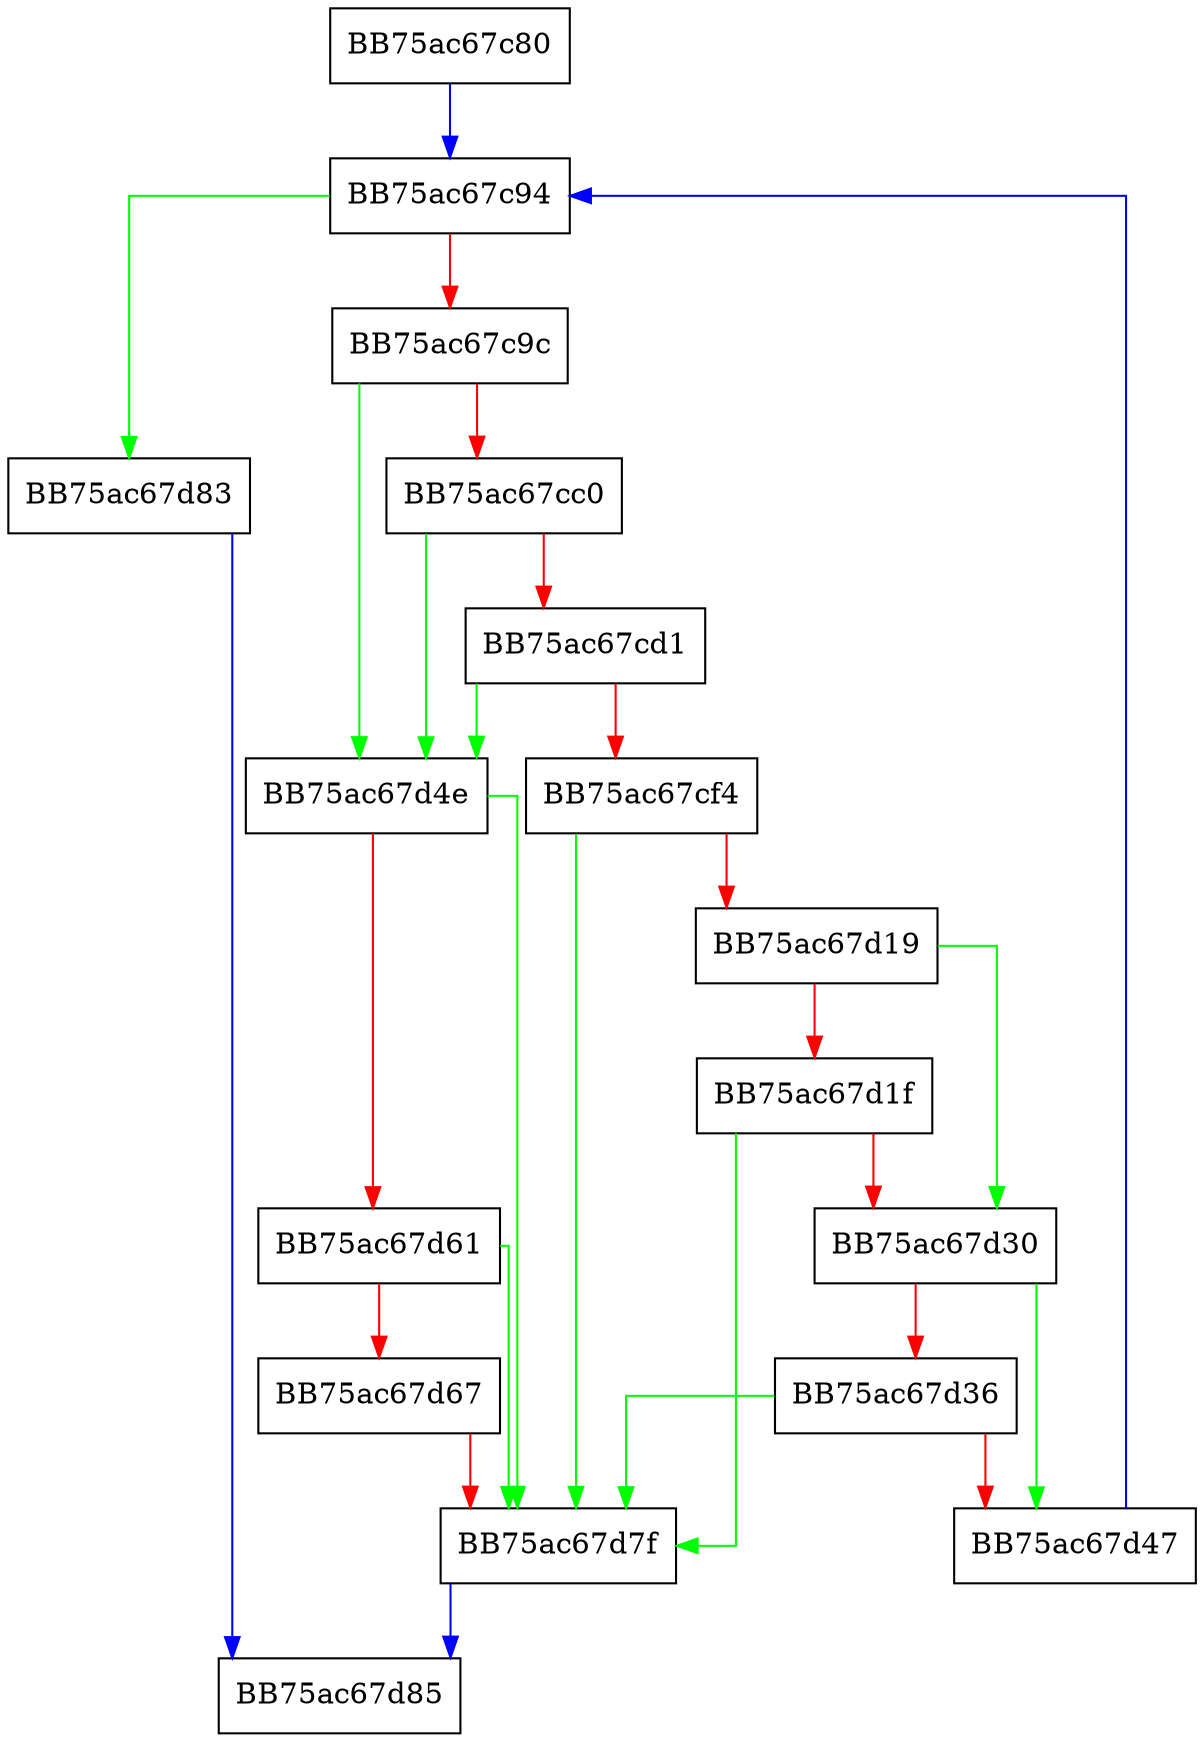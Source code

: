 digraph skipMemberHeaders {
  node [shape="box"];
  graph [splines=ortho];
  BB75ac67c80 -> BB75ac67c94 [color="blue"];
  BB75ac67c94 -> BB75ac67d83 [color="green"];
  BB75ac67c94 -> BB75ac67c9c [color="red"];
  BB75ac67c9c -> BB75ac67d4e [color="green"];
  BB75ac67c9c -> BB75ac67cc0 [color="red"];
  BB75ac67cc0 -> BB75ac67d4e [color="green"];
  BB75ac67cc0 -> BB75ac67cd1 [color="red"];
  BB75ac67cd1 -> BB75ac67d4e [color="green"];
  BB75ac67cd1 -> BB75ac67cf4 [color="red"];
  BB75ac67cf4 -> BB75ac67d7f [color="green"];
  BB75ac67cf4 -> BB75ac67d19 [color="red"];
  BB75ac67d19 -> BB75ac67d30 [color="green"];
  BB75ac67d19 -> BB75ac67d1f [color="red"];
  BB75ac67d1f -> BB75ac67d7f [color="green"];
  BB75ac67d1f -> BB75ac67d30 [color="red"];
  BB75ac67d30 -> BB75ac67d47 [color="green"];
  BB75ac67d30 -> BB75ac67d36 [color="red"];
  BB75ac67d36 -> BB75ac67d7f [color="green"];
  BB75ac67d36 -> BB75ac67d47 [color="red"];
  BB75ac67d47 -> BB75ac67c94 [color="blue"];
  BB75ac67d4e -> BB75ac67d7f [color="green"];
  BB75ac67d4e -> BB75ac67d61 [color="red"];
  BB75ac67d61 -> BB75ac67d7f [color="green"];
  BB75ac67d61 -> BB75ac67d67 [color="red"];
  BB75ac67d67 -> BB75ac67d7f [color="red"];
  BB75ac67d7f -> BB75ac67d85 [color="blue"];
  BB75ac67d83 -> BB75ac67d85 [color="blue"];
}